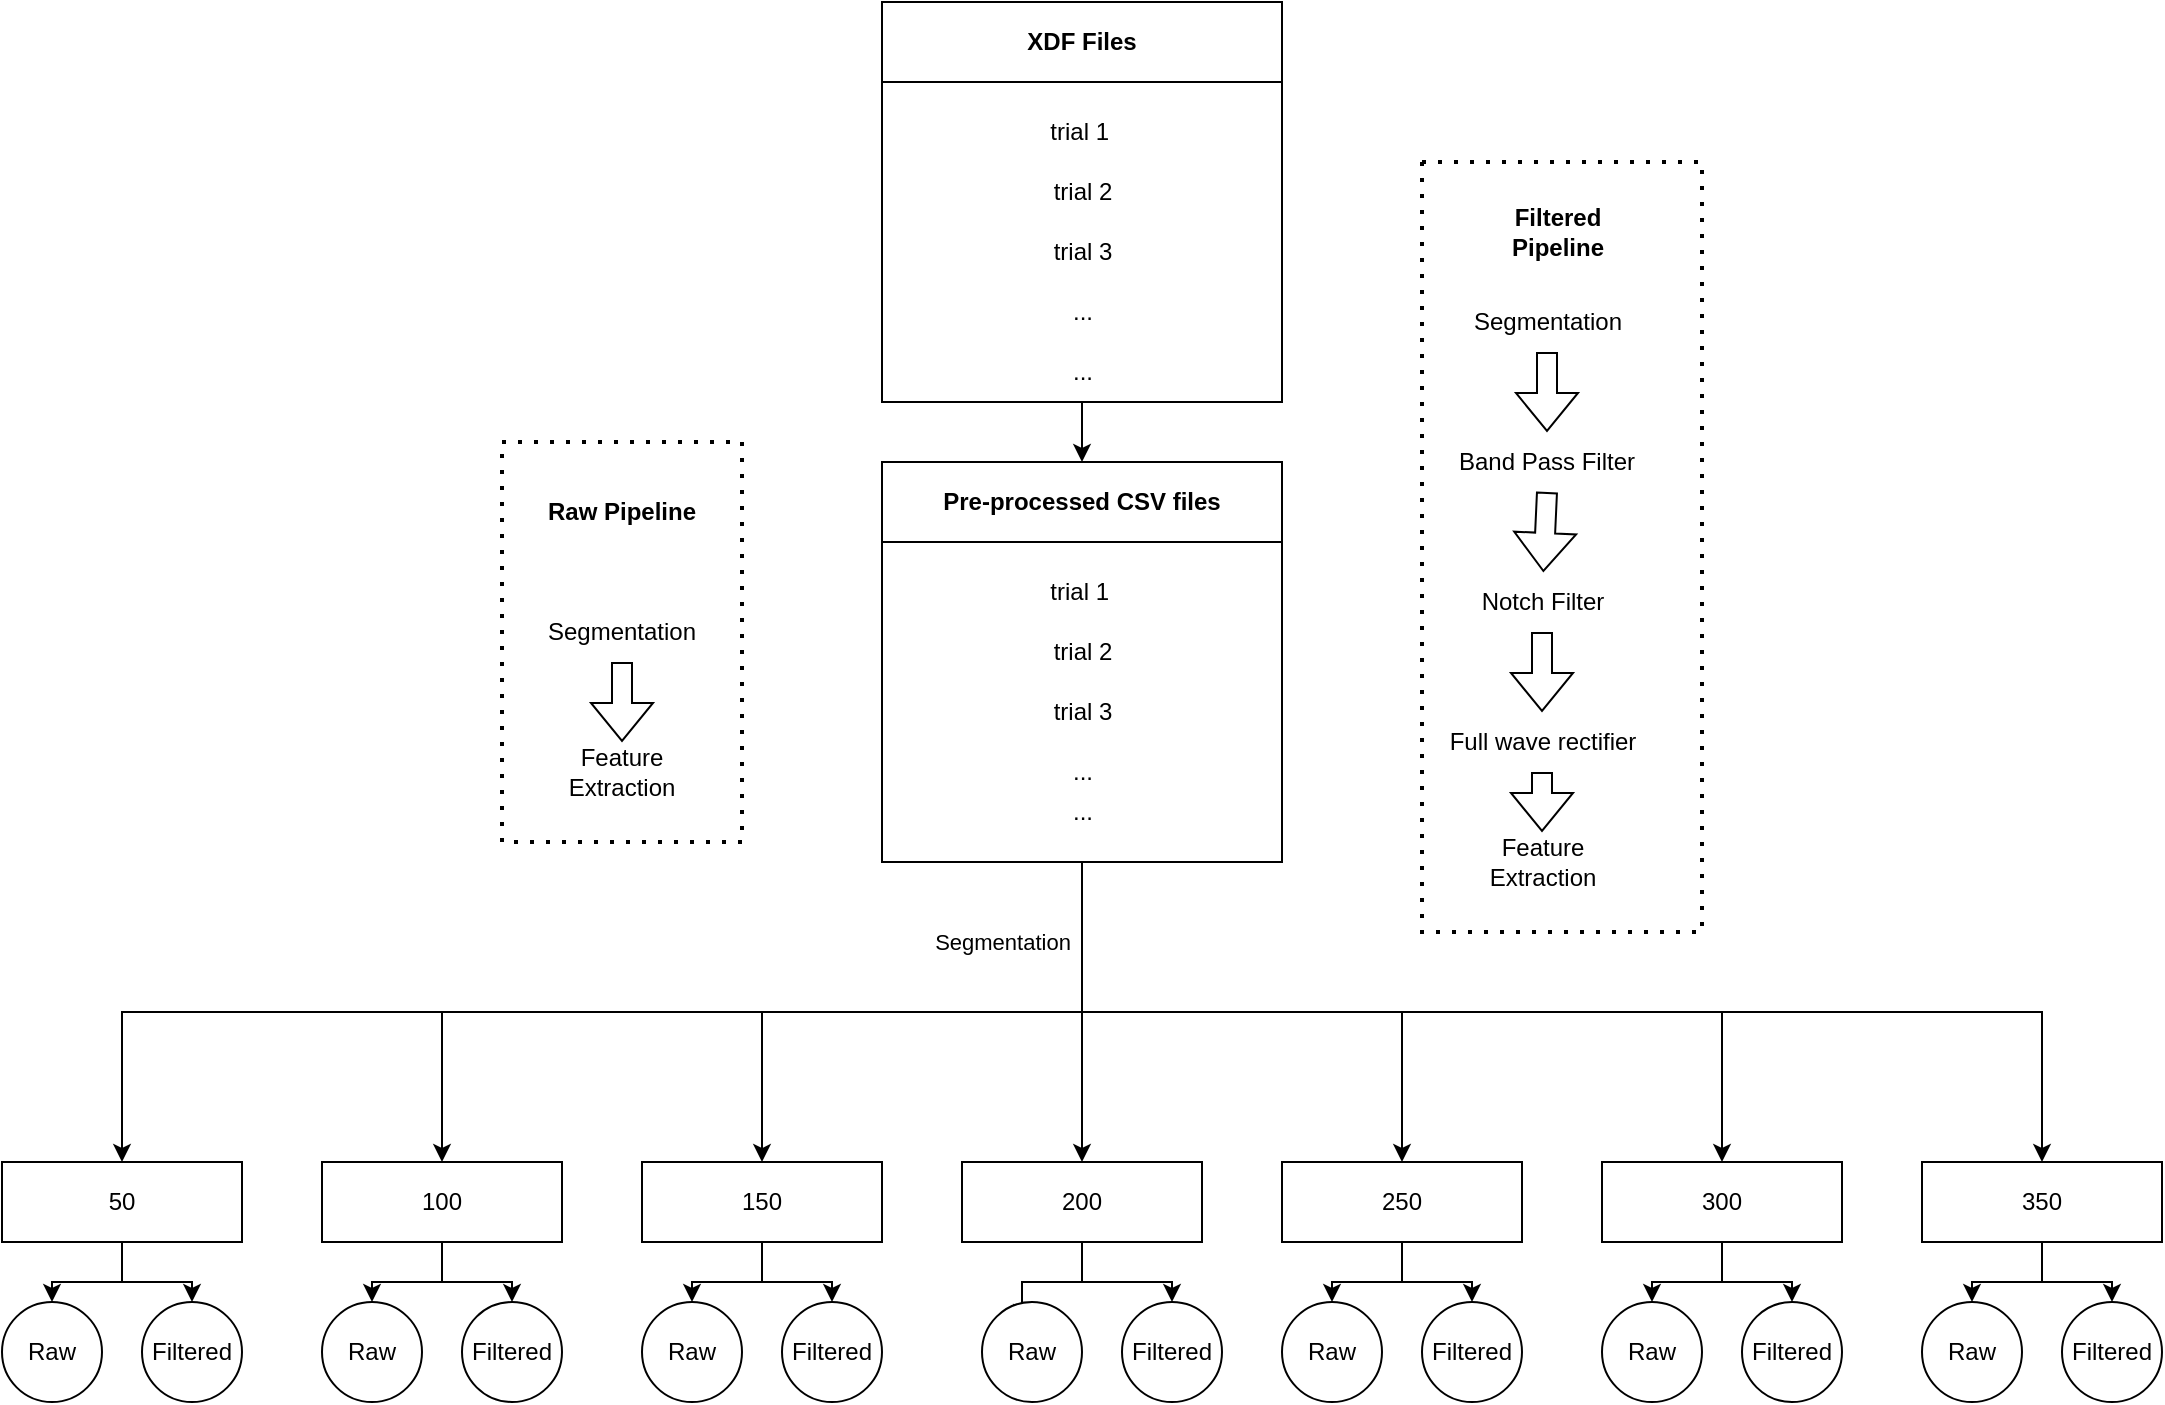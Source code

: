 <mxfile version="21.2.3" type="device">
  <diagram name="Page-1" id="ktkJlVqYEjQXZmO8xF6W">
    <mxGraphModel dx="1221" dy="694" grid="1" gridSize="10" guides="1" tooltips="1" connect="1" arrows="1" fold="1" page="1" pageScale="1" pageWidth="850" pageHeight="1100" math="0" shadow="0">
      <root>
        <mxCell id="0" />
        <mxCell id="1" parent="0" />
        <mxCell id="rGsg8e2gAJntpX7pAh_1-5" value="XDF Files" style="swimlane;whiteSpace=wrap;html=1;startSize=40;" parent="1" vertex="1">
          <mxGeometry x="480" y="60" width="200" height="200" as="geometry" />
        </mxCell>
        <mxCell id="rGsg8e2gAJntpX7pAh_1-6" value="trial 1&amp;nbsp;" style="text;html=1;align=center;verticalAlign=middle;resizable=0;points=[];autosize=1;strokeColor=none;fillColor=none;" parent="rGsg8e2gAJntpX7pAh_1-5" vertex="1">
          <mxGeometry x="70" y="50" width="60" height="30" as="geometry" />
        </mxCell>
        <mxCell id="rGsg8e2gAJntpX7pAh_1-7" value="trial 2" style="text;html=1;align=center;verticalAlign=middle;resizable=0;points=[];autosize=1;strokeColor=none;fillColor=none;" parent="rGsg8e2gAJntpX7pAh_1-5" vertex="1">
          <mxGeometry x="75" y="80" width="50" height="30" as="geometry" />
        </mxCell>
        <mxCell id="rGsg8e2gAJntpX7pAh_1-8" value="trial 3" style="text;html=1;align=center;verticalAlign=middle;resizable=0;points=[];autosize=1;strokeColor=none;fillColor=none;" parent="rGsg8e2gAJntpX7pAh_1-5" vertex="1">
          <mxGeometry x="75" y="110" width="50" height="30" as="geometry" />
        </mxCell>
        <mxCell id="rGsg8e2gAJntpX7pAh_1-9" value="..." style="text;html=1;align=center;verticalAlign=middle;resizable=0;points=[];autosize=1;strokeColor=none;fillColor=none;" parent="rGsg8e2gAJntpX7pAh_1-5" vertex="1">
          <mxGeometry x="85" y="140" width="30" height="30" as="geometry" />
        </mxCell>
        <mxCell id="rGsg8e2gAJntpX7pAh_1-10" value="..." style="text;html=1;align=center;verticalAlign=middle;resizable=0;points=[];autosize=1;strokeColor=none;fillColor=none;" parent="rGsg8e2gAJntpX7pAh_1-5" vertex="1">
          <mxGeometry x="85" y="170" width="30" height="30" as="geometry" />
        </mxCell>
        <mxCell id="rGsg8e2gAJntpX7pAh_1-27" style="edgeStyle=orthogonalEdgeStyle;rounded=0;orthogonalLoop=1;jettySize=auto;html=1;exitX=0.5;exitY=1;exitDx=0;exitDy=0;" parent="1" source="rGsg8e2gAJntpX7pAh_1-11" target="rGsg8e2gAJntpX7pAh_1-23" edge="1">
          <mxGeometry relative="1" as="geometry" />
        </mxCell>
        <mxCell id="rGsg8e2gAJntpX7pAh_1-28" style="edgeStyle=orthogonalEdgeStyle;rounded=0;orthogonalLoop=1;jettySize=auto;html=1;exitX=0.5;exitY=1;exitDx=0;exitDy=0;" parent="1" source="rGsg8e2gAJntpX7pAh_1-11" target="rGsg8e2gAJntpX7pAh_1-19" edge="1">
          <mxGeometry relative="1" as="geometry" />
        </mxCell>
        <mxCell id="rGsg8e2gAJntpX7pAh_1-29" style="edgeStyle=orthogonalEdgeStyle;rounded=0;orthogonalLoop=1;jettySize=auto;html=1;exitX=0.5;exitY=1;exitDx=0;exitDy=0;entryX=0.5;entryY=0;entryDx=0;entryDy=0;" parent="1" source="rGsg8e2gAJntpX7pAh_1-11" target="rGsg8e2gAJntpX7pAh_1-20" edge="1">
          <mxGeometry relative="1" as="geometry" />
        </mxCell>
        <mxCell id="rGsg8e2gAJntpX7pAh_1-30" style="edgeStyle=orthogonalEdgeStyle;rounded=0;orthogonalLoop=1;jettySize=auto;html=1;exitX=0.5;exitY=1;exitDx=0;exitDy=0;entryX=0.5;entryY=0;entryDx=0;entryDy=0;" parent="1" source="rGsg8e2gAJntpX7pAh_1-11" target="rGsg8e2gAJntpX7pAh_1-21" edge="1">
          <mxGeometry relative="1" as="geometry" />
        </mxCell>
        <mxCell id="rGsg8e2gAJntpX7pAh_1-34" value="Segmentation" style="edgeLabel;html=1;align=center;verticalAlign=middle;resizable=0;points=[];" parent="rGsg8e2gAJntpX7pAh_1-30" vertex="1" connectable="0">
          <mxGeometry x="0.267" y="-3" relative="1" as="geometry">
            <mxPoint x="-37" y="-55" as="offset" />
          </mxGeometry>
        </mxCell>
        <mxCell id="rGsg8e2gAJntpX7pAh_1-31" style="edgeStyle=orthogonalEdgeStyle;rounded=0;orthogonalLoop=1;jettySize=auto;html=1;exitX=0.5;exitY=1;exitDx=0;exitDy=0;" parent="1" source="rGsg8e2gAJntpX7pAh_1-11" target="rGsg8e2gAJntpX7pAh_1-22" edge="1">
          <mxGeometry relative="1" as="geometry" />
        </mxCell>
        <mxCell id="rGsg8e2gAJntpX7pAh_1-32" style="edgeStyle=orthogonalEdgeStyle;rounded=0;orthogonalLoop=1;jettySize=auto;html=1;exitX=0.5;exitY=1;exitDx=0;exitDy=0;" parent="1" source="rGsg8e2gAJntpX7pAh_1-11" target="rGsg8e2gAJntpX7pAh_1-24" edge="1">
          <mxGeometry relative="1" as="geometry" />
        </mxCell>
        <mxCell id="rGsg8e2gAJntpX7pAh_1-33" style="edgeStyle=orthogonalEdgeStyle;rounded=0;orthogonalLoop=1;jettySize=auto;html=1;exitX=0.5;exitY=1;exitDx=0;exitDy=0;entryX=0.5;entryY=0;entryDx=0;entryDy=0;" parent="1" source="rGsg8e2gAJntpX7pAh_1-11" target="rGsg8e2gAJntpX7pAh_1-25" edge="1">
          <mxGeometry relative="1" as="geometry" />
        </mxCell>
        <mxCell id="rGsg8e2gAJntpX7pAh_1-11" value="Pre-processed CSV files" style="swimlane;whiteSpace=wrap;html=1;startSize=40;" parent="1" vertex="1">
          <mxGeometry x="480" y="290" width="200" height="200" as="geometry" />
        </mxCell>
        <mxCell id="rGsg8e2gAJntpX7pAh_1-12" value="trial 1&amp;nbsp;" style="text;html=1;align=center;verticalAlign=middle;resizable=0;points=[];autosize=1;strokeColor=none;fillColor=none;" parent="rGsg8e2gAJntpX7pAh_1-11" vertex="1">
          <mxGeometry x="70" y="50" width="60" height="30" as="geometry" />
        </mxCell>
        <mxCell id="rGsg8e2gAJntpX7pAh_1-13" value="trial 2" style="text;html=1;align=center;verticalAlign=middle;resizable=0;points=[];autosize=1;strokeColor=none;fillColor=none;" parent="rGsg8e2gAJntpX7pAh_1-11" vertex="1">
          <mxGeometry x="75" y="80" width="50" height="30" as="geometry" />
        </mxCell>
        <mxCell id="rGsg8e2gAJntpX7pAh_1-14" value="trial 3" style="text;html=1;align=center;verticalAlign=middle;resizable=0;points=[];autosize=1;strokeColor=none;fillColor=none;" parent="rGsg8e2gAJntpX7pAh_1-11" vertex="1">
          <mxGeometry x="75" y="110" width="50" height="30" as="geometry" />
        </mxCell>
        <mxCell id="rGsg8e2gAJntpX7pAh_1-15" value="..." style="text;html=1;align=center;verticalAlign=middle;resizable=0;points=[];autosize=1;strokeColor=none;fillColor=none;" parent="rGsg8e2gAJntpX7pAh_1-11" vertex="1">
          <mxGeometry x="85" y="140" width="30" height="30" as="geometry" />
        </mxCell>
        <mxCell id="rGsg8e2gAJntpX7pAh_1-16" value="..." style="text;html=1;align=center;verticalAlign=middle;resizable=0;points=[];autosize=1;strokeColor=none;fillColor=none;" parent="rGsg8e2gAJntpX7pAh_1-11" vertex="1">
          <mxGeometry x="85" y="160" width="30" height="30" as="geometry" />
        </mxCell>
        <mxCell id="rGsg8e2gAJntpX7pAh_1-18" style="edgeStyle=orthogonalEdgeStyle;rounded=0;orthogonalLoop=1;jettySize=auto;html=1;entryX=0.5;entryY=0;entryDx=0;entryDy=0;" parent="1" source="rGsg8e2gAJntpX7pAh_1-10" target="rGsg8e2gAJntpX7pAh_1-11" edge="1">
          <mxGeometry relative="1" as="geometry" />
        </mxCell>
        <mxCell id="rGsg8e2gAJntpX7pAh_1-56" style="edgeStyle=orthogonalEdgeStyle;rounded=0;orthogonalLoop=1;jettySize=auto;html=1;exitX=0.5;exitY=1;exitDx=0;exitDy=0;entryX=0.5;entryY=0;entryDx=0;entryDy=0;" parent="1" source="rGsg8e2gAJntpX7pAh_1-19" target="rGsg8e2gAJntpX7pAh_1-40" edge="1">
          <mxGeometry relative="1" as="geometry" />
        </mxCell>
        <mxCell id="rGsg8e2gAJntpX7pAh_1-57" style="edgeStyle=orthogonalEdgeStyle;rounded=0;orthogonalLoop=1;jettySize=auto;html=1;exitX=0.5;exitY=1;exitDx=0;exitDy=0;" parent="1" source="rGsg8e2gAJntpX7pAh_1-19" target="rGsg8e2gAJntpX7pAh_1-41" edge="1">
          <mxGeometry relative="1" as="geometry" />
        </mxCell>
        <mxCell id="rGsg8e2gAJntpX7pAh_1-19" value="100" style="rounded=0;whiteSpace=wrap;html=1;" parent="1" vertex="1">
          <mxGeometry x="200" y="640" width="120" height="40" as="geometry" />
        </mxCell>
        <mxCell id="rGsg8e2gAJntpX7pAh_1-58" style="edgeStyle=orthogonalEdgeStyle;rounded=0;orthogonalLoop=1;jettySize=auto;html=1;exitX=0.5;exitY=1;exitDx=0;exitDy=0;" parent="1" source="rGsg8e2gAJntpX7pAh_1-20" target="rGsg8e2gAJntpX7pAh_1-42" edge="1">
          <mxGeometry relative="1" as="geometry" />
        </mxCell>
        <mxCell id="rGsg8e2gAJntpX7pAh_1-59" style="edgeStyle=orthogonalEdgeStyle;rounded=0;orthogonalLoop=1;jettySize=auto;html=1;exitX=0.5;exitY=1;exitDx=0;exitDy=0;" parent="1" source="rGsg8e2gAJntpX7pAh_1-20" target="rGsg8e2gAJntpX7pAh_1-43" edge="1">
          <mxGeometry relative="1" as="geometry" />
        </mxCell>
        <mxCell id="rGsg8e2gAJntpX7pAh_1-20" value="150" style="rounded=0;whiteSpace=wrap;html=1;" parent="1" vertex="1">
          <mxGeometry x="360" y="640" width="120" height="40" as="geometry" />
        </mxCell>
        <mxCell id="rGsg8e2gAJntpX7pAh_1-60" style="edgeStyle=orthogonalEdgeStyle;rounded=0;orthogonalLoop=1;jettySize=auto;html=1;exitX=0.5;exitY=1;exitDx=0;exitDy=0;entryX=0.4;entryY=0.2;entryDx=0;entryDy=0;entryPerimeter=0;" parent="1" source="rGsg8e2gAJntpX7pAh_1-21" target="rGsg8e2gAJntpX7pAh_1-48" edge="1">
          <mxGeometry relative="1" as="geometry" />
        </mxCell>
        <mxCell id="rGsg8e2gAJntpX7pAh_1-61" style="edgeStyle=orthogonalEdgeStyle;rounded=0;orthogonalLoop=1;jettySize=auto;html=1;exitX=0.5;exitY=1;exitDx=0;exitDy=0;entryX=0.5;entryY=0;entryDx=0;entryDy=0;" parent="1" source="rGsg8e2gAJntpX7pAh_1-21" target="rGsg8e2gAJntpX7pAh_1-49" edge="1">
          <mxGeometry relative="1" as="geometry" />
        </mxCell>
        <mxCell id="rGsg8e2gAJntpX7pAh_1-21" value="200" style="rounded=0;whiteSpace=wrap;html=1;" parent="1" vertex="1">
          <mxGeometry x="520" y="640" width="120" height="40" as="geometry" />
        </mxCell>
        <mxCell id="rGsg8e2gAJntpX7pAh_1-62" style="edgeStyle=orthogonalEdgeStyle;rounded=0;orthogonalLoop=1;jettySize=auto;html=1;exitX=0.5;exitY=1;exitDx=0;exitDy=0;entryX=0.5;entryY=0;entryDx=0;entryDy=0;" parent="1" source="rGsg8e2gAJntpX7pAh_1-22" target="rGsg8e2gAJntpX7pAh_1-50" edge="1">
          <mxGeometry relative="1" as="geometry" />
        </mxCell>
        <mxCell id="rGsg8e2gAJntpX7pAh_1-63" style="edgeStyle=orthogonalEdgeStyle;rounded=0;orthogonalLoop=1;jettySize=auto;html=1;exitX=0.5;exitY=1;exitDx=0;exitDy=0;entryX=0.5;entryY=0;entryDx=0;entryDy=0;" parent="1" source="rGsg8e2gAJntpX7pAh_1-22" target="rGsg8e2gAJntpX7pAh_1-51" edge="1">
          <mxGeometry relative="1" as="geometry" />
        </mxCell>
        <mxCell id="rGsg8e2gAJntpX7pAh_1-22" value="250" style="rounded=0;whiteSpace=wrap;html=1;" parent="1" vertex="1">
          <mxGeometry x="680" y="640" width="120" height="40" as="geometry" />
        </mxCell>
        <mxCell id="rGsg8e2gAJntpX7pAh_1-37" style="edgeStyle=orthogonalEdgeStyle;rounded=0;orthogonalLoop=1;jettySize=auto;html=1;exitX=0.5;exitY=1;exitDx=0;exitDy=0;entryX=0.5;entryY=0;entryDx=0;entryDy=0;" parent="1" source="rGsg8e2gAJntpX7pAh_1-23" target="rGsg8e2gAJntpX7pAh_1-35" edge="1">
          <mxGeometry relative="1" as="geometry" />
        </mxCell>
        <mxCell id="rGsg8e2gAJntpX7pAh_1-38" style="edgeStyle=orthogonalEdgeStyle;rounded=0;orthogonalLoop=1;jettySize=auto;html=1;exitX=0.5;exitY=1;exitDx=0;exitDy=0;entryX=0.5;entryY=0;entryDx=0;entryDy=0;" parent="1" source="rGsg8e2gAJntpX7pAh_1-23" target="rGsg8e2gAJntpX7pAh_1-36" edge="1">
          <mxGeometry relative="1" as="geometry" />
        </mxCell>
        <mxCell id="rGsg8e2gAJntpX7pAh_1-23" value="50" style="rounded=0;whiteSpace=wrap;html=1;" parent="1" vertex="1">
          <mxGeometry x="40" y="640" width="120" height="40" as="geometry" />
        </mxCell>
        <mxCell id="rGsg8e2gAJntpX7pAh_1-64" style="edgeStyle=orthogonalEdgeStyle;rounded=0;orthogonalLoop=1;jettySize=auto;html=1;exitX=0.5;exitY=1;exitDx=0;exitDy=0;entryX=0.5;entryY=0;entryDx=0;entryDy=0;" parent="1" source="rGsg8e2gAJntpX7pAh_1-24" target="rGsg8e2gAJntpX7pAh_1-52" edge="1">
          <mxGeometry relative="1" as="geometry" />
        </mxCell>
        <mxCell id="rGsg8e2gAJntpX7pAh_1-65" style="edgeStyle=orthogonalEdgeStyle;rounded=0;orthogonalLoop=1;jettySize=auto;html=1;exitX=0.5;exitY=1;exitDx=0;exitDy=0;entryX=0.5;entryY=0;entryDx=0;entryDy=0;" parent="1" source="rGsg8e2gAJntpX7pAh_1-24" target="rGsg8e2gAJntpX7pAh_1-53" edge="1">
          <mxGeometry relative="1" as="geometry" />
        </mxCell>
        <mxCell id="rGsg8e2gAJntpX7pAh_1-24" value="300" style="rounded=0;whiteSpace=wrap;html=1;" parent="1" vertex="1">
          <mxGeometry x="840" y="640" width="120" height="40" as="geometry" />
        </mxCell>
        <mxCell id="rGsg8e2gAJntpX7pAh_1-66" style="edgeStyle=orthogonalEdgeStyle;rounded=0;orthogonalLoop=1;jettySize=auto;html=1;exitX=0.5;exitY=1;exitDx=0;exitDy=0;entryX=0.5;entryY=0;entryDx=0;entryDy=0;" parent="1" source="rGsg8e2gAJntpX7pAh_1-25" target="rGsg8e2gAJntpX7pAh_1-54" edge="1">
          <mxGeometry relative="1" as="geometry" />
        </mxCell>
        <mxCell id="rGsg8e2gAJntpX7pAh_1-67" style="edgeStyle=orthogonalEdgeStyle;rounded=0;orthogonalLoop=1;jettySize=auto;html=1;exitX=0.5;exitY=1;exitDx=0;exitDy=0;entryX=0.5;entryY=0;entryDx=0;entryDy=0;" parent="1" source="rGsg8e2gAJntpX7pAh_1-25" target="rGsg8e2gAJntpX7pAh_1-55" edge="1">
          <mxGeometry relative="1" as="geometry" />
        </mxCell>
        <mxCell id="rGsg8e2gAJntpX7pAh_1-25" value="350" style="rounded=0;whiteSpace=wrap;html=1;" parent="1" vertex="1">
          <mxGeometry x="1000" y="640" width="120" height="40" as="geometry" />
        </mxCell>
        <mxCell id="rGsg8e2gAJntpX7pAh_1-35" value="Raw" style="ellipse;whiteSpace=wrap;html=1;aspect=fixed;" parent="1" vertex="1">
          <mxGeometry x="40" y="710" width="50" height="50" as="geometry" />
        </mxCell>
        <mxCell id="rGsg8e2gAJntpX7pAh_1-36" value="Filtered" style="ellipse;whiteSpace=wrap;html=1;aspect=fixed;" parent="1" vertex="1">
          <mxGeometry x="110" y="710" width="50" height="50" as="geometry" />
        </mxCell>
        <mxCell id="rGsg8e2gAJntpX7pAh_1-40" value="Raw" style="ellipse;whiteSpace=wrap;html=1;aspect=fixed;" parent="1" vertex="1">
          <mxGeometry x="200" y="710" width="50" height="50" as="geometry" />
        </mxCell>
        <mxCell id="rGsg8e2gAJntpX7pAh_1-41" value="Filtered" style="ellipse;whiteSpace=wrap;html=1;aspect=fixed;" parent="1" vertex="1">
          <mxGeometry x="270" y="710" width="50" height="50" as="geometry" />
        </mxCell>
        <mxCell id="rGsg8e2gAJntpX7pAh_1-42" value="Raw" style="ellipse;whiteSpace=wrap;html=1;aspect=fixed;" parent="1" vertex="1">
          <mxGeometry x="360" y="710" width="50" height="50" as="geometry" />
        </mxCell>
        <mxCell id="rGsg8e2gAJntpX7pAh_1-43" value="Filtered" style="ellipse;whiteSpace=wrap;html=1;aspect=fixed;" parent="1" vertex="1">
          <mxGeometry x="430" y="710" width="50" height="50" as="geometry" />
        </mxCell>
        <mxCell id="rGsg8e2gAJntpX7pAh_1-48" value="Raw" style="ellipse;whiteSpace=wrap;html=1;aspect=fixed;" parent="1" vertex="1">
          <mxGeometry x="530" y="710" width="50" height="50" as="geometry" />
        </mxCell>
        <mxCell id="rGsg8e2gAJntpX7pAh_1-49" value="Filtered" style="ellipse;whiteSpace=wrap;html=1;aspect=fixed;" parent="1" vertex="1">
          <mxGeometry x="600" y="710" width="50" height="50" as="geometry" />
        </mxCell>
        <mxCell id="rGsg8e2gAJntpX7pAh_1-50" value="Raw" style="ellipse;whiteSpace=wrap;html=1;aspect=fixed;" parent="1" vertex="1">
          <mxGeometry x="680" y="710" width="50" height="50" as="geometry" />
        </mxCell>
        <mxCell id="rGsg8e2gAJntpX7pAh_1-51" value="Filtered" style="ellipse;whiteSpace=wrap;html=1;aspect=fixed;" parent="1" vertex="1">
          <mxGeometry x="750" y="710" width="50" height="50" as="geometry" />
        </mxCell>
        <mxCell id="rGsg8e2gAJntpX7pAh_1-52" value="Raw" style="ellipse;whiteSpace=wrap;html=1;aspect=fixed;" parent="1" vertex="1">
          <mxGeometry x="840" y="710" width="50" height="50" as="geometry" />
        </mxCell>
        <mxCell id="rGsg8e2gAJntpX7pAh_1-53" value="Filtered" style="ellipse;whiteSpace=wrap;html=1;aspect=fixed;" parent="1" vertex="1">
          <mxGeometry x="910" y="710" width="50" height="50" as="geometry" />
        </mxCell>
        <mxCell id="rGsg8e2gAJntpX7pAh_1-54" value="Raw" style="ellipse;whiteSpace=wrap;html=1;aspect=fixed;" parent="1" vertex="1">
          <mxGeometry x="1000" y="710" width="50" height="50" as="geometry" />
        </mxCell>
        <mxCell id="rGsg8e2gAJntpX7pAh_1-55" value="Filtered" style="ellipse;whiteSpace=wrap;html=1;aspect=fixed;" parent="1" vertex="1">
          <mxGeometry x="1070" y="710" width="50" height="50" as="geometry" />
        </mxCell>
        <mxCell id="rGsg8e2gAJntpX7pAh_1-68" value="Raw Pipeline" style="text;html=1;strokeColor=none;fillColor=none;align=center;verticalAlign=middle;whiteSpace=wrap;rounded=0;fontStyle=1" parent="1" vertex="1">
          <mxGeometry x="310" y="300" width="80" height="30" as="geometry" />
        </mxCell>
        <mxCell id="rGsg8e2gAJntpX7pAh_1-69" value="Segmentation" style="text;html=1;strokeColor=none;fillColor=none;align=center;verticalAlign=middle;whiteSpace=wrap;rounded=0;" parent="1" vertex="1">
          <mxGeometry x="320" y="360" width="60" height="30" as="geometry" />
        </mxCell>
        <mxCell id="rGsg8e2gAJntpX7pAh_1-71" value="Feature Extraction" style="text;html=1;strokeColor=none;fillColor=none;align=center;verticalAlign=middle;whiteSpace=wrap;rounded=0;" parent="1" vertex="1">
          <mxGeometry x="320" y="430" width="60" height="30" as="geometry" />
        </mxCell>
        <mxCell id="rGsg8e2gAJntpX7pAh_1-72" value="" style="shape=flexArrow;endArrow=classic;html=1;rounded=0;exitX=0.5;exitY=1;exitDx=0;exitDy=0;entryX=0.5;entryY=0;entryDx=0;entryDy=0;" parent="1" source="rGsg8e2gAJntpX7pAh_1-69" target="rGsg8e2gAJntpX7pAh_1-71" edge="1">
          <mxGeometry width="50" height="50" relative="1" as="geometry">
            <mxPoint x="770" y="550" as="sourcePoint" />
            <mxPoint x="820" y="500" as="targetPoint" />
          </mxGeometry>
        </mxCell>
        <mxCell id="rGsg8e2gAJntpX7pAh_1-73" value="Filtered Pipeline" style="text;html=1;strokeColor=none;fillColor=none;align=center;verticalAlign=middle;whiteSpace=wrap;rounded=0;fontStyle=1" parent="1" vertex="1">
          <mxGeometry x="772.5" y="160" width="90" height="30" as="geometry" />
        </mxCell>
        <mxCell id="rGsg8e2gAJntpX7pAh_1-74" value="Segmentation" style="text;html=1;strokeColor=none;fillColor=none;align=center;verticalAlign=middle;whiteSpace=wrap;rounded=0;" parent="1" vertex="1">
          <mxGeometry x="782.5" y="205" width="60" height="30" as="geometry" />
        </mxCell>
        <mxCell id="rGsg8e2gAJntpX7pAh_1-75" value="Band Pass Filter" style="text;html=1;strokeColor=none;fillColor=none;align=center;verticalAlign=middle;whiteSpace=wrap;rounded=0;" parent="1" vertex="1">
          <mxGeometry x="765" y="275" width="95" height="30" as="geometry" />
        </mxCell>
        <mxCell id="rGsg8e2gAJntpX7pAh_1-76" value="Notch Filter" style="text;html=1;strokeColor=none;fillColor=none;align=center;verticalAlign=middle;whiteSpace=wrap;rounded=0;" parent="1" vertex="1">
          <mxGeometry x="762.5" y="345" width="95" height="30" as="geometry" />
        </mxCell>
        <mxCell id="rGsg8e2gAJntpX7pAh_1-77" value="Full wave rectifier" style="text;html=1;strokeColor=none;fillColor=none;align=center;verticalAlign=middle;whiteSpace=wrap;rounded=0;" parent="1" vertex="1">
          <mxGeometry x="757.5" y="415" width="105" height="30" as="geometry" />
        </mxCell>
        <mxCell id="rGsg8e2gAJntpX7pAh_1-78" value="Feature Extraction" style="text;html=1;strokeColor=none;fillColor=none;align=center;verticalAlign=middle;whiteSpace=wrap;rounded=0;" parent="1" vertex="1">
          <mxGeometry x="762.5" y="475" width="95" height="30" as="geometry" />
        </mxCell>
        <mxCell id="rGsg8e2gAJntpX7pAh_1-80" value="" style="shape=flexArrow;endArrow=classic;html=1;rounded=0;exitX=0.5;exitY=1;exitDx=0;exitDy=0;entryX=0.5;entryY=0;entryDx=0;entryDy=0;" parent="1" source="rGsg8e2gAJntpX7pAh_1-74" target="rGsg8e2gAJntpX7pAh_1-75" edge="1">
          <mxGeometry width="50" height="50" relative="1" as="geometry">
            <mxPoint x="1087.5" y="465" as="sourcePoint" />
            <mxPoint x="1137.5" y="415" as="targetPoint" />
          </mxGeometry>
        </mxCell>
        <mxCell id="rGsg8e2gAJntpX7pAh_1-81" value="" style="shape=flexArrow;endArrow=classic;html=1;rounded=0;exitX=0.5;exitY=1;exitDx=0;exitDy=0;" parent="1" source="rGsg8e2gAJntpX7pAh_1-75" target="rGsg8e2gAJntpX7pAh_1-76" edge="1">
          <mxGeometry width="50" height="50" relative="1" as="geometry">
            <mxPoint x="1087.5" y="465" as="sourcePoint" />
            <mxPoint x="1137.5" y="415" as="targetPoint" />
          </mxGeometry>
        </mxCell>
        <mxCell id="rGsg8e2gAJntpX7pAh_1-82" value="" style="shape=flexArrow;endArrow=classic;html=1;rounded=0;exitX=0.5;exitY=1;exitDx=0;exitDy=0;" parent="1" source="rGsg8e2gAJntpX7pAh_1-76" target="rGsg8e2gAJntpX7pAh_1-77" edge="1">
          <mxGeometry width="50" height="50" relative="1" as="geometry">
            <mxPoint x="1087.5" y="465" as="sourcePoint" />
            <mxPoint x="1137.5" y="415" as="targetPoint" />
          </mxGeometry>
        </mxCell>
        <mxCell id="rGsg8e2gAJntpX7pAh_1-83" value="" style="shape=flexArrow;endArrow=classic;html=1;rounded=0;exitX=0.5;exitY=1;exitDx=0;exitDy=0;" parent="1" source="rGsg8e2gAJntpX7pAh_1-77" target="rGsg8e2gAJntpX7pAh_1-78" edge="1">
          <mxGeometry width="50" height="50" relative="1" as="geometry">
            <mxPoint x="1087.5" y="465" as="sourcePoint" />
            <mxPoint x="1137.5" y="415" as="targetPoint" />
          </mxGeometry>
        </mxCell>
        <mxCell id="rGsg8e2gAJntpX7pAh_1-84" value="" style="endArrow=none;dashed=1;html=1;dashPattern=1 3;strokeWidth=2;rounded=0;" parent="1" edge="1">
          <mxGeometry width="50" height="50" relative="1" as="geometry">
            <mxPoint x="410" y="480" as="sourcePoint" />
            <mxPoint x="410" y="480" as="targetPoint" />
            <Array as="points">
              <mxPoint x="290" y="480" />
              <mxPoint x="290" y="280" />
              <mxPoint x="410" y="280" />
            </Array>
          </mxGeometry>
        </mxCell>
        <mxCell id="rGsg8e2gAJntpX7pAh_1-85" value="" style="endArrow=none;dashed=1;html=1;dashPattern=1 3;strokeWidth=2;rounded=0;" parent="1" edge="1">
          <mxGeometry width="50" height="50" relative="1" as="geometry">
            <mxPoint x="750" y="140" as="sourcePoint" />
            <mxPoint x="750" y="140" as="targetPoint" />
            <Array as="points">
              <mxPoint x="890" y="140" />
              <mxPoint x="890" y="325" />
              <mxPoint x="890" y="525" />
              <mxPoint x="750" y="525" />
            </Array>
          </mxGeometry>
        </mxCell>
      </root>
    </mxGraphModel>
  </diagram>
</mxfile>
